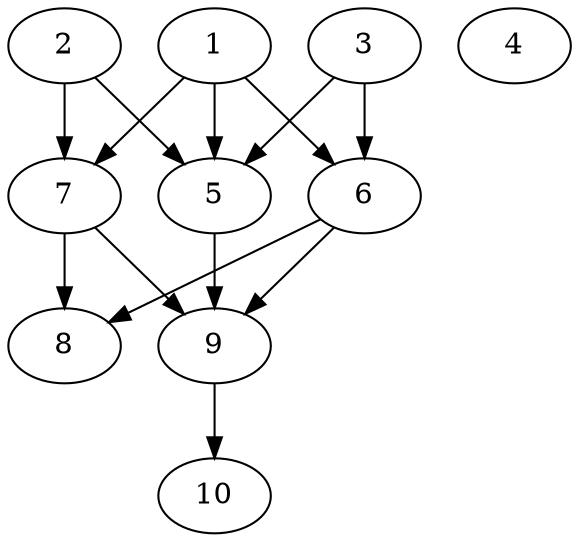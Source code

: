 // DAG automatically generated by daggen at Thu Oct  3 13:58:05 2019
// ./daggen --dot -n 10 --ccr 0.4 --fat 0.5 --regular 0.5 --density 0.9 --mindata 5242880 --maxdata 52428800 
digraph G {
  1 [size="19525120", alpha="0.07", expect_size="7810048"] 
  1 -> 5 [size ="7810048"]
  1 -> 6 [size ="7810048"]
  1 -> 7 [size ="7810048"]
  2 [size="68293120", alpha="0.08", expect_size="27317248"] 
  2 -> 5 [size ="27317248"]
  2 -> 7 [size ="27317248"]
  3 [size="118832640", alpha="0.01", expect_size="47533056"] 
  3 -> 5 [size ="47533056"]
  3 -> 6 [size ="47533056"]
  4 [size="35266560", alpha="0.15", expect_size="14106624"] 
  5 [size="119979520", alpha="0.03", expect_size="47991808"] 
  5 -> 9 [size ="47991808"]
  6 [size="42949120", alpha="0.08", expect_size="17179648"] 
  6 -> 8 [size ="17179648"]
  6 -> 9 [size ="17179648"]
  7 [size="107888640", alpha="0.19", expect_size="43155456"] 
  7 -> 8 [size ="43155456"]
  7 -> 9 [size ="43155456"]
  8 [size="82810880", alpha="0.08", expect_size="33124352"] 
  9 [size="76280320", alpha="0.20", expect_size="30512128"] 
  9 -> 10 [size ="30512128"]
  10 [size="72325120", alpha="0.04", expect_size="28930048"] 
}
